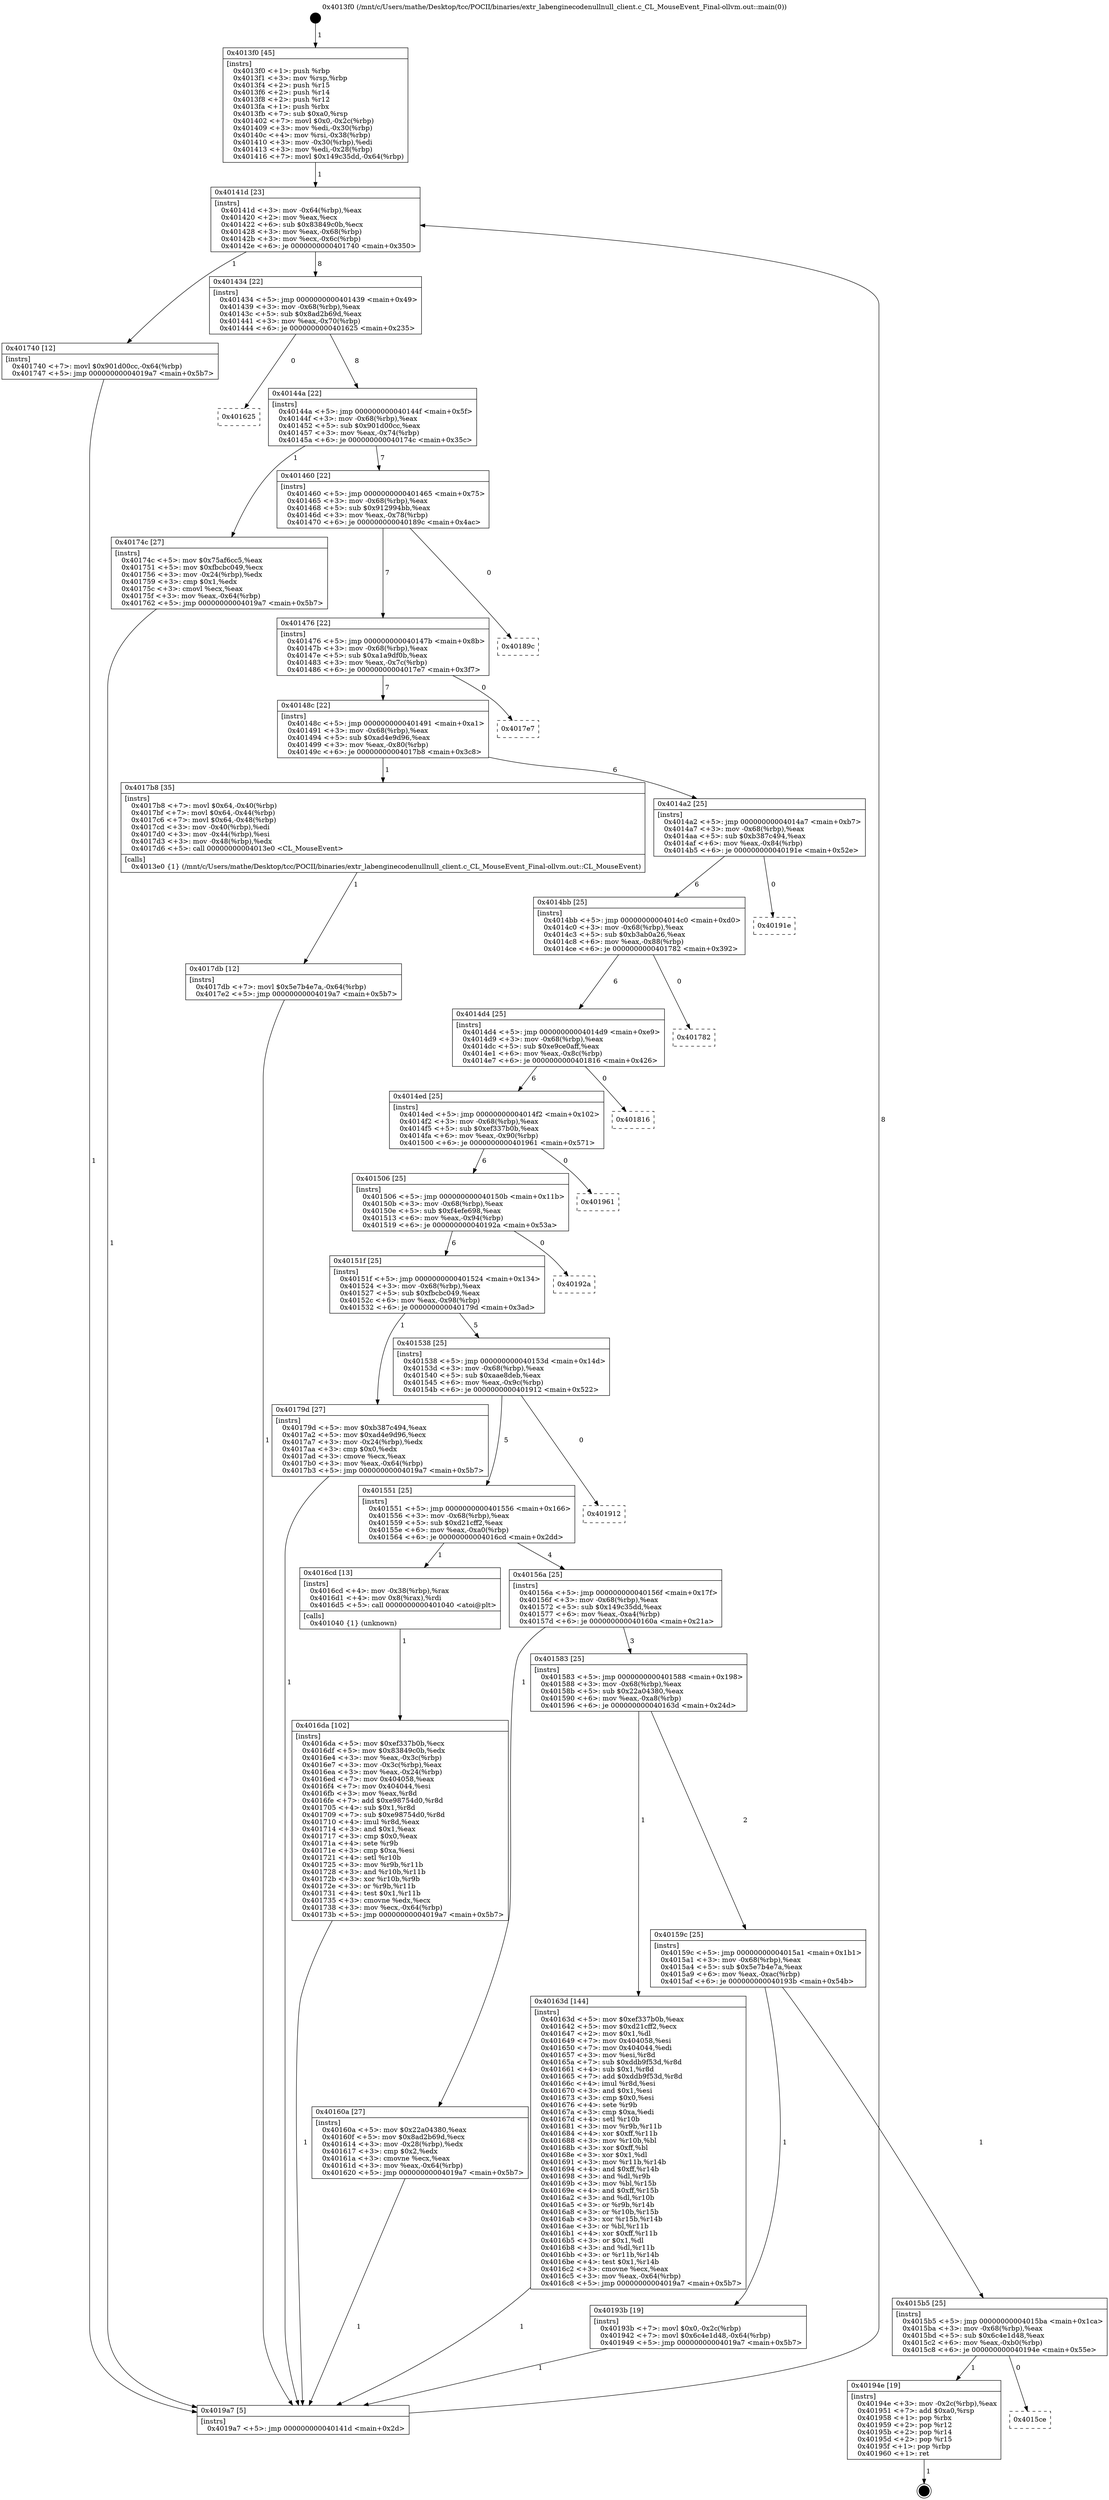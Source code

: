 digraph "0x4013f0" {
  label = "0x4013f0 (/mnt/c/Users/mathe/Desktop/tcc/POCII/binaries/extr_labenginecodenullnull_client.c_CL_MouseEvent_Final-ollvm.out::main(0))"
  labelloc = "t"
  node[shape=record]

  Entry [label="",width=0.3,height=0.3,shape=circle,fillcolor=black,style=filled]
  "0x40141d" [label="{
     0x40141d [23]\l
     | [instrs]\l
     &nbsp;&nbsp;0x40141d \<+3\>: mov -0x64(%rbp),%eax\l
     &nbsp;&nbsp;0x401420 \<+2\>: mov %eax,%ecx\l
     &nbsp;&nbsp;0x401422 \<+6\>: sub $0x83849c0b,%ecx\l
     &nbsp;&nbsp;0x401428 \<+3\>: mov %eax,-0x68(%rbp)\l
     &nbsp;&nbsp;0x40142b \<+3\>: mov %ecx,-0x6c(%rbp)\l
     &nbsp;&nbsp;0x40142e \<+6\>: je 0000000000401740 \<main+0x350\>\l
  }"]
  "0x401740" [label="{
     0x401740 [12]\l
     | [instrs]\l
     &nbsp;&nbsp;0x401740 \<+7\>: movl $0x901d00cc,-0x64(%rbp)\l
     &nbsp;&nbsp;0x401747 \<+5\>: jmp 00000000004019a7 \<main+0x5b7\>\l
  }"]
  "0x401434" [label="{
     0x401434 [22]\l
     | [instrs]\l
     &nbsp;&nbsp;0x401434 \<+5\>: jmp 0000000000401439 \<main+0x49\>\l
     &nbsp;&nbsp;0x401439 \<+3\>: mov -0x68(%rbp),%eax\l
     &nbsp;&nbsp;0x40143c \<+5\>: sub $0x8ad2b69d,%eax\l
     &nbsp;&nbsp;0x401441 \<+3\>: mov %eax,-0x70(%rbp)\l
     &nbsp;&nbsp;0x401444 \<+6\>: je 0000000000401625 \<main+0x235\>\l
  }"]
  Exit [label="",width=0.3,height=0.3,shape=circle,fillcolor=black,style=filled,peripheries=2]
  "0x401625" [label="{
     0x401625\l
  }", style=dashed]
  "0x40144a" [label="{
     0x40144a [22]\l
     | [instrs]\l
     &nbsp;&nbsp;0x40144a \<+5\>: jmp 000000000040144f \<main+0x5f\>\l
     &nbsp;&nbsp;0x40144f \<+3\>: mov -0x68(%rbp),%eax\l
     &nbsp;&nbsp;0x401452 \<+5\>: sub $0x901d00cc,%eax\l
     &nbsp;&nbsp;0x401457 \<+3\>: mov %eax,-0x74(%rbp)\l
     &nbsp;&nbsp;0x40145a \<+6\>: je 000000000040174c \<main+0x35c\>\l
  }"]
  "0x4015ce" [label="{
     0x4015ce\l
  }", style=dashed]
  "0x40174c" [label="{
     0x40174c [27]\l
     | [instrs]\l
     &nbsp;&nbsp;0x40174c \<+5\>: mov $0x75af6cc5,%eax\l
     &nbsp;&nbsp;0x401751 \<+5\>: mov $0xfbcbc049,%ecx\l
     &nbsp;&nbsp;0x401756 \<+3\>: mov -0x24(%rbp),%edx\l
     &nbsp;&nbsp;0x401759 \<+3\>: cmp $0x1,%edx\l
     &nbsp;&nbsp;0x40175c \<+3\>: cmovl %ecx,%eax\l
     &nbsp;&nbsp;0x40175f \<+3\>: mov %eax,-0x64(%rbp)\l
     &nbsp;&nbsp;0x401762 \<+5\>: jmp 00000000004019a7 \<main+0x5b7\>\l
  }"]
  "0x401460" [label="{
     0x401460 [22]\l
     | [instrs]\l
     &nbsp;&nbsp;0x401460 \<+5\>: jmp 0000000000401465 \<main+0x75\>\l
     &nbsp;&nbsp;0x401465 \<+3\>: mov -0x68(%rbp),%eax\l
     &nbsp;&nbsp;0x401468 \<+5\>: sub $0x912994bb,%eax\l
     &nbsp;&nbsp;0x40146d \<+3\>: mov %eax,-0x78(%rbp)\l
     &nbsp;&nbsp;0x401470 \<+6\>: je 000000000040189c \<main+0x4ac\>\l
  }"]
  "0x40194e" [label="{
     0x40194e [19]\l
     | [instrs]\l
     &nbsp;&nbsp;0x40194e \<+3\>: mov -0x2c(%rbp),%eax\l
     &nbsp;&nbsp;0x401951 \<+7\>: add $0xa0,%rsp\l
     &nbsp;&nbsp;0x401958 \<+1\>: pop %rbx\l
     &nbsp;&nbsp;0x401959 \<+2\>: pop %r12\l
     &nbsp;&nbsp;0x40195b \<+2\>: pop %r14\l
     &nbsp;&nbsp;0x40195d \<+2\>: pop %r15\l
     &nbsp;&nbsp;0x40195f \<+1\>: pop %rbp\l
     &nbsp;&nbsp;0x401960 \<+1\>: ret\l
  }"]
  "0x40189c" [label="{
     0x40189c\l
  }", style=dashed]
  "0x401476" [label="{
     0x401476 [22]\l
     | [instrs]\l
     &nbsp;&nbsp;0x401476 \<+5\>: jmp 000000000040147b \<main+0x8b\>\l
     &nbsp;&nbsp;0x40147b \<+3\>: mov -0x68(%rbp),%eax\l
     &nbsp;&nbsp;0x40147e \<+5\>: sub $0xa1a9df0b,%eax\l
     &nbsp;&nbsp;0x401483 \<+3\>: mov %eax,-0x7c(%rbp)\l
     &nbsp;&nbsp;0x401486 \<+6\>: je 00000000004017e7 \<main+0x3f7\>\l
  }"]
  "0x4015b5" [label="{
     0x4015b5 [25]\l
     | [instrs]\l
     &nbsp;&nbsp;0x4015b5 \<+5\>: jmp 00000000004015ba \<main+0x1ca\>\l
     &nbsp;&nbsp;0x4015ba \<+3\>: mov -0x68(%rbp),%eax\l
     &nbsp;&nbsp;0x4015bd \<+5\>: sub $0x6c4e1d48,%eax\l
     &nbsp;&nbsp;0x4015c2 \<+6\>: mov %eax,-0xb0(%rbp)\l
     &nbsp;&nbsp;0x4015c8 \<+6\>: je 000000000040194e \<main+0x55e\>\l
  }"]
  "0x4017e7" [label="{
     0x4017e7\l
  }", style=dashed]
  "0x40148c" [label="{
     0x40148c [22]\l
     | [instrs]\l
     &nbsp;&nbsp;0x40148c \<+5\>: jmp 0000000000401491 \<main+0xa1\>\l
     &nbsp;&nbsp;0x401491 \<+3\>: mov -0x68(%rbp),%eax\l
     &nbsp;&nbsp;0x401494 \<+5\>: sub $0xad4e9d96,%eax\l
     &nbsp;&nbsp;0x401499 \<+3\>: mov %eax,-0x80(%rbp)\l
     &nbsp;&nbsp;0x40149c \<+6\>: je 00000000004017b8 \<main+0x3c8\>\l
  }"]
  "0x40193b" [label="{
     0x40193b [19]\l
     | [instrs]\l
     &nbsp;&nbsp;0x40193b \<+7\>: movl $0x0,-0x2c(%rbp)\l
     &nbsp;&nbsp;0x401942 \<+7\>: movl $0x6c4e1d48,-0x64(%rbp)\l
     &nbsp;&nbsp;0x401949 \<+5\>: jmp 00000000004019a7 \<main+0x5b7\>\l
  }"]
  "0x4017b8" [label="{
     0x4017b8 [35]\l
     | [instrs]\l
     &nbsp;&nbsp;0x4017b8 \<+7\>: movl $0x64,-0x40(%rbp)\l
     &nbsp;&nbsp;0x4017bf \<+7\>: movl $0x64,-0x44(%rbp)\l
     &nbsp;&nbsp;0x4017c6 \<+7\>: movl $0x64,-0x48(%rbp)\l
     &nbsp;&nbsp;0x4017cd \<+3\>: mov -0x40(%rbp),%edi\l
     &nbsp;&nbsp;0x4017d0 \<+3\>: mov -0x44(%rbp),%esi\l
     &nbsp;&nbsp;0x4017d3 \<+3\>: mov -0x48(%rbp),%edx\l
     &nbsp;&nbsp;0x4017d6 \<+5\>: call 00000000004013e0 \<CL_MouseEvent\>\l
     | [calls]\l
     &nbsp;&nbsp;0x4013e0 \{1\} (/mnt/c/Users/mathe/Desktop/tcc/POCII/binaries/extr_labenginecodenullnull_client.c_CL_MouseEvent_Final-ollvm.out::CL_MouseEvent)\l
  }"]
  "0x4014a2" [label="{
     0x4014a2 [25]\l
     | [instrs]\l
     &nbsp;&nbsp;0x4014a2 \<+5\>: jmp 00000000004014a7 \<main+0xb7\>\l
     &nbsp;&nbsp;0x4014a7 \<+3\>: mov -0x68(%rbp),%eax\l
     &nbsp;&nbsp;0x4014aa \<+5\>: sub $0xb387c494,%eax\l
     &nbsp;&nbsp;0x4014af \<+6\>: mov %eax,-0x84(%rbp)\l
     &nbsp;&nbsp;0x4014b5 \<+6\>: je 000000000040191e \<main+0x52e\>\l
  }"]
  "0x4017db" [label="{
     0x4017db [12]\l
     | [instrs]\l
     &nbsp;&nbsp;0x4017db \<+7\>: movl $0x5e7b4e7a,-0x64(%rbp)\l
     &nbsp;&nbsp;0x4017e2 \<+5\>: jmp 00000000004019a7 \<main+0x5b7\>\l
  }"]
  "0x40191e" [label="{
     0x40191e\l
  }", style=dashed]
  "0x4014bb" [label="{
     0x4014bb [25]\l
     | [instrs]\l
     &nbsp;&nbsp;0x4014bb \<+5\>: jmp 00000000004014c0 \<main+0xd0\>\l
     &nbsp;&nbsp;0x4014c0 \<+3\>: mov -0x68(%rbp),%eax\l
     &nbsp;&nbsp;0x4014c3 \<+5\>: sub $0xb3ab0a26,%eax\l
     &nbsp;&nbsp;0x4014c8 \<+6\>: mov %eax,-0x88(%rbp)\l
     &nbsp;&nbsp;0x4014ce \<+6\>: je 0000000000401782 \<main+0x392\>\l
  }"]
  "0x4016da" [label="{
     0x4016da [102]\l
     | [instrs]\l
     &nbsp;&nbsp;0x4016da \<+5\>: mov $0xef337b0b,%ecx\l
     &nbsp;&nbsp;0x4016df \<+5\>: mov $0x83849c0b,%edx\l
     &nbsp;&nbsp;0x4016e4 \<+3\>: mov %eax,-0x3c(%rbp)\l
     &nbsp;&nbsp;0x4016e7 \<+3\>: mov -0x3c(%rbp),%eax\l
     &nbsp;&nbsp;0x4016ea \<+3\>: mov %eax,-0x24(%rbp)\l
     &nbsp;&nbsp;0x4016ed \<+7\>: mov 0x404058,%eax\l
     &nbsp;&nbsp;0x4016f4 \<+7\>: mov 0x404044,%esi\l
     &nbsp;&nbsp;0x4016fb \<+3\>: mov %eax,%r8d\l
     &nbsp;&nbsp;0x4016fe \<+7\>: add $0xe98754d0,%r8d\l
     &nbsp;&nbsp;0x401705 \<+4\>: sub $0x1,%r8d\l
     &nbsp;&nbsp;0x401709 \<+7\>: sub $0xe98754d0,%r8d\l
     &nbsp;&nbsp;0x401710 \<+4\>: imul %r8d,%eax\l
     &nbsp;&nbsp;0x401714 \<+3\>: and $0x1,%eax\l
     &nbsp;&nbsp;0x401717 \<+3\>: cmp $0x0,%eax\l
     &nbsp;&nbsp;0x40171a \<+4\>: sete %r9b\l
     &nbsp;&nbsp;0x40171e \<+3\>: cmp $0xa,%esi\l
     &nbsp;&nbsp;0x401721 \<+4\>: setl %r10b\l
     &nbsp;&nbsp;0x401725 \<+3\>: mov %r9b,%r11b\l
     &nbsp;&nbsp;0x401728 \<+3\>: and %r10b,%r11b\l
     &nbsp;&nbsp;0x40172b \<+3\>: xor %r10b,%r9b\l
     &nbsp;&nbsp;0x40172e \<+3\>: or %r9b,%r11b\l
     &nbsp;&nbsp;0x401731 \<+4\>: test $0x1,%r11b\l
     &nbsp;&nbsp;0x401735 \<+3\>: cmovne %edx,%ecx\l
     &nbsp;&nbsp;0x401738 \<+3\>: mov %ecx,-0x64(%rbp)\l
     &nbsp;&nbsp;0x40173b \<+5\>: jmp 00000000004019a7 \<main+0x5b7\>\l
  }"]
  "0x401782" [label="{
     0x401782\l
  }", style=dashed]
  "0x4014d4" [label="{
     0x4014d4 [25]\l
     | [instrs]\l
     &nbsp;&nbsp;0x4014d4 \<+5\>: jmp 00000000004014d9 \<main+0xe9\>\l
     &nbsp;&nbsp;0x4014d9 \<+3\>: mov -0x68(%rbp),%eax\l
     &nbsp;&nbsp;0x4014dc \<+5\>: sub $0xe9ce0aff,%eax\l
     &nbsp;&nbsp;0x4014e1 \<+6\>: mov %eax,-0x8c(%rbp)\l
     &nbsp;&nbsp;0x4014e7 \<+6\>: je 0000000000401816 \<main+0x426\>\l
  }"]
  "0x40159c" [label="{
     0x40159c [25]\l
     | [instrs]\l
     &nbsp;&nbsp;0x40159c \<+5\>: jmp 00000000004015a1 \<main+0x1b1\>\l
     &nbsp;&nbsp;0x4015a1 \<+3\>: mov -0x68(%rbp),%eax\l
     &nbsp;&nbsp;0x4015a4 \<+5\>: sub $0x5e7b4e7a,%eax\l
     &nbsp;&nbsp;0x4015a9 \<+6\>: mov %eax,-0xac(%rbp)\l
     &nbsp;&nbsp;0x4015af \<+6\>: je 000000000040193b \<main+0x54b\>\l
  }"]
  "0x401816" [label="{
     0x401816\l
  }", style=dashed]
  "0x4014ed" [label="{
     0x4014ed [25]\l
     | [instrs]\l
     &nbsp;&nbsp;0x4014ed \<+5\>: jmp 00000000004014f2 \<main+0x102\>\l
     &nbsp;&nbsp;0x4014f2 \<+3\>: mov -0x68(%rbp),%eax\l
     &nbsp;&nbsp;0x4014f5 \<+5\>: sub $0xef337b0b,%eax\l
     &nbsp;&nbsp;0x4014fa \<+6\>: mov %eax,-0x90(%rbp)\l
     &nbsp;&nbsp;0x401500 \<+6\>: je 0000000000401961 \<main+0x571\>\l
  }"]
  "0x40163d" [label="{
     0x40163d [144]\l
     | [instrs]\l
     &nbsp;&nbsp;0x40163d \<+5\>: mov $0xef337b0b,%eax\l
     &nbsp;&nbsp;0x401642 \<+5\>: mov $0xd21cff2,%ecx\l
     &nbsp;&nbsp;0x401647 \<+2\>: mov $0x1,%dl\l
     &nbsp;&nbsp;0x401649 \<+7\>: mov 0x404058,%esi\l
     &nbsp;&nbsp;0x401650 \<+7\>: mov 0x404044,%edi\l
     &nbsp;&nbsp;0x401657 \<+3\>: mov %esi,%r8d\l
     &nbsp;&nbsp;0x40165a \<+7\>: sub $0xddb9f53d,%r8d\l
     &nbsp;&nbsp;0x401661 \<+4\>: sub $0x1,%r8d\l
     &nbsp;&nbsp;0x401665 \<+7\>: add $0xddb9f53d,%r8d\l
     &nbsp;&nbsp;0x40166c \<+4\>: imul %r8d,%esi\l
     &nbsp;&nbsp;0x401670 \<+3\>: and $0x1,%esi\l
     &nbsp;&nbsp;0x401673 \<+3\>: cmp $0x0,%esi\l
     &nbsp;&nbsp;0x401676 \<+4\>: sete %r9b\l
     &nbsp;&nbsp;0x40167a \<+3\>: cmp $0xa,%edi\l
     &nbsp;&nbsp;0x40167d \<+4\>: setl %r10b\l
     &nbsp;&nbsp;0x401681 \<+3\>: mov %r9b,%r11b\l
     &nbsp;&nbsp;0x401684 \<+4\>: xor $0xff,%r11b\l
     &nbsp;&nbsp;0x401688 \<+3\>: mov %r10b,%bl\l
     &nbsp;&nbsp;0x40168b \<+3\>: xor $0xff,%bl\l
     &nbsp;&nbsp;0x40168e \<+3\>: xor $0x1,%dl\l
     &nbsp;&nbsp;0x401691 \<+3\>: mov %r11b,%r14b\l
     &nbsp;&nbsp;0x401694 \<+4\>: and $0xff,%r14b\l
     &nbsp;&nbsp;0x401698 \<+3\>: and %dl,%r9b\l
     &nbsp;&nbsp;0x40169b \<+3\>: mov %bl,%r15b\l
     &nbsp;&nbsp;0x40169e \<+4\>: and $0xff,%r15b\l
     &nbsp;&nbsp;0x4016a2 \<+3\>: and %dl,%r10b\l
     &nbsp;&nbsp;0x4016a5 \<+3\>: or %r9b,%r14b\l
     &nbsp;&nbsp;0x4016a8 \<+3\>: or %r10b,%r15b\l
     &nbsp;&nbsp;0x4016ab \<+3\>: xor %r15b,%r14b\l
     &nbsp;&nbsp;0x4016ae \<+3\>: or %bl,%r11b\l
     &nbsp;&nbsp;0x4016b1 \<+4\>: xor $0xff,%r11b\l
     &nbsp;&nbsp;0x4016b5 \<+3\>: or $0x1,%dl\l
     &nbsp;&nbsp;0x4016b8 \<+3\>: and %dl,%r11b\l
     &nbsp;&nbsp;0x4016bb \<+3\>: or %r11b,%r14b\l
     &nbsp;&nbsp;0x4016be \<+4\>: test $0x1,%r14b\l
     &nbsp;&nbsp;0x4016c2 \<+3\>: cmovne %ecx,%eax\l
     &nbsp;&nbsp;0x4016c5 \<+3\>: mov %eax,-0x64(%rbp)\l
     &nbsp;&nbsp;0x4016c8 \<+5\>: jmp 00000000004019a7 \<main+0x5b7\>\l
  }"]
  "0x401961" [label="{
     0x401961\l
  }", style=dashed]
  "0x401506" [label="{
     0x401506 [25]\l
     | [instrs]\l
     &nbsp;&nbsp;0x401506 \<+5\>: jmp 000000000040150b \<main+0x11b\>\l
     &nbsp;&nbsp;0x40150b \<+3\>: mov -0x68(%rbp),%eax\l
     &nbsp;&nbsp;0x40150e \<+5\>: sub $0xf4efe698,%eax\l
     &nbsp;&nbsp;0x401513 \<+6\>: mov %eax,-0x94(%rbp)\l
     &nbsp;&nbsp;0x401519 \<+6\>: je 000000000040192a \<main+0x53a\>\l
  }"]
  "0x4013f0" [label="{
     0x4013f0 [45]\l
     | [instrs]\l
     &nbsp;&nbsp;0x4013f0 \<+1\>: push %rbp\l
     &nbsp;&nbsp;0x4013f1 \<+3\>: mov %rsp,%rbp\l
     &nbsp;&nbsp;0x4013f4 \<+2\>: push %r15\l
     &nbsp;&nbsp;0x4013f6 \<+2\>: push %r14\l
     &nbsp;&nbsp;0x4013f8 \<+2\>: push %r12\l
     &nbsp;&nbsp;0x4013fa \<+1\>: push %rbx\l
     &nbsp;&nbsp;0x4013fb \<+7\>: sub $0xa0,%rsp\l
     &nbsp;&nbsp;0x401402 \<+7\>: movl $0x0,-0x2c(%rbp)\l
     &nbsp;&nbsp;0x401409 \<+3\>: mov %edi,-0x30(%rbp)\l
     &nbsp;&nbsp;0x40140c \<+4\>: mov %rsi,-0x38(%rbp)\l
     &nbsp;&nbsp;0x401410 \<+3\>: mov -0x30(%rbp),%edi\l
     &nbsp;&nbsp;0x401413 \<+3\>: mov %edi,-0x28(%rbp)\l
     &nbsp;&nbsp;0x401416 \<+7\>: movl $0x149c35dd,-0x64(%rbp)\l
  }"]
  "0x40192a" [label="{
     0x40192a\l
  }", style=dashed]
  "0x40151f" [label="{
     0x40151f [25]\l
     | [instrs]\l
     &nbsp;&nbsp;0x40151f \<+5\>: jmp 0000000000401524 \<main+0x134\>\l
     &nbsp;&nbsp;0x401524 \<+3\>: mov -0x68(%rbp),%eax\l
     &nbsp;&nbsp;0x401527 \<+5\>: sub $0xfbcbc049,%eax\l
     &nbsp;&nbsp;0x40152c \<+6\>: mov %eax,-0x98(%rbp)\l
     &nbsp;&nbsp;0x401532 \<+6\>: je 000000000040179d \<main+0x3ad\>\l
  }"]
  "0x4019a7" [label="{
     0x4019a7 [5]\l
     | [instrs]\l
     &nbsp;&nbsp;0x4019a7 \<+5\>: jmp 000000000040141d \<main+0x2d\>\l
  }"]
  "0x40179d" [label="{
     0x40179d [27]\l
     | [instrs]\l
     &nbsp;&nbsp;0x40179d \<+5\>: mov $0xb387c494,%eax\l
     &nbsp;&nbsp;0x4017a2 \<+5\>: mov $0xad4e9d96,%ecx\l
     &nbsp;&nbsp;0x4017a7 \<+3\>: mov -0x24(%rbp),%edx\l
     &nbsp;&nbsp;0x4017aa \<+3\>: cmp $0x0,%edx\l
     &nbsp;&nbsp;0x4017ad \<+3\>: cmove %ecx,%eax\l
     &nbsp;&nbsp;0x4017b0 \<+3\>: mov %eax,-0x64(%rbp)\l
     &nbsp;&nbsp;0x4017b3 \<+5\>: jmp 00000000004019a7 \<main+0x5b7\>\l
  }"]
  "0x401538" [label="{
     0x401538 [25]\l
     | [instrs]\l
     &nbsp;&nbsp;0x401538 \<+5\>: jmp 000000000040153d \<main+0x14d\>\l
     &nbsp;&nbsp;0x40153d \<+3\>: mov -0x68(%rbp),%eax\l
     &nbsp;&nbsp;0x401540 \<+5\>: sub $0xaae8deb,%eax\l
     &nbsp;&nbsp;0x401545 \<+6\>: mov %eax,-0x9c(%rbp)\l
     &nbsp;&nbsp;0x40154b \<+6\>: je 0000000000401912 \<main+0x522\>\l
  }"]
  "0x401583" [label="{
     0x401583 [25]\l
     | [instrs]\l
     &nbsp;&nbsp;0x401583 \<+5\>: jmp 0000000000401588 \<main+0x198\>\l
     &nbsp;&nbsp;0x401588 \<+3\>: mov -0x68(%rbp),%eax\l
     &nbsp;&nbsp;0x40158b \<+5\>: sub $0x22a04380,%eax\l
     &nbsp;&nbsp;0x401590 \<+6\>: mov %eax,-0xa8(%rbp)\l
     &nbsp;&nbsp;0x401596 \<+6\>: je 000000000040163d \<main+0x24d\>\l
  }"]
  "0x401912" [label="{
     0x401912\l
  }", style=dashed]
  "0x401551" [label="{
     0x401551 [25]\l
     | [instrs]\l
     &nbsp;&nbsp;0x401551 \<+5\>: jmp 0000000000401556 \<main+0x166\>\l
     &nbsp;&nbsp;0x401556 \<+3\>: mov -0x68(%rbp),%eax\l
     &nbsp;&nbsp;0x401559 \<+5\>: sub $0xd21cff2,%eax\l
     &nbsp;&nbsp;0x40155e \<+6\>: mov %eax,-0xa0(%rbp)\l
     &nbsp;&nbsp;0x401564 \<+6\>: je 00000000004016cd \<main+0x2dd\>\l
  }"]
  "0x40160a" [label="{
     0x40160a [27]\l
     | [instrs]\l
     &nbsp;&nbsp;0x40160a \<+5\>: mov $0x22a04380,%eax\l
     &nbsp;&nbsp;0x40160f \<+5\>: mov $0x8ad2b69d,%ecx\l
     &nbsp;&nbsp;0x401614 \<+3\>: mov -0x28(%rbp),%edx\l
     &nbsp;&nbsp;0x401617 \<+3\>: cmp $0x2,%edx\l
     &nbsp;&nbsp;0x40161a \<+3\>: cmovne %ecx,%eax\l
     &nbsp;&nbsp;0x40161d \<+3\>: mov %eax,-0x64(%rbp)\l
     &nbsp;&nbsp;0x401620 \<+5\>: jmp 00000000004019a7 \<main+0x5b7\>\l
  }"]
  "0x4016cd" [label="{
     0x4016cd [13]\l
     | [instrs]\l
     &nbsp;&nbsp;0x4016cd \<+4\>: mov -0x38(%rbp),%rax\l
     &nbsp;&nbsp;0x4016d1 \<+4\>: mov 0x8(%rax),%rdi\l
     &nbsp;&nbsp;0x4016d5 \<+5\>: call 0000000000401040 \<atoi@plt\>\l
     | [calls]\l
     &nbsp;&nbsp;0x401040 \{1\} (unknown)\l
  }"]
  "0x40156a" [label="{
     0x40156a [25]\l
     | [instrs]\l
     &nbsp;&nbsp;0x40156a \<+5\>: jmp 000000000040156f \<main+0x17f\>\l
     &nbsp;&nbsp;0x40156f \<+3\>: mov -0x68(%rbp),%eax\l
     &nbsp;&nbsp;0x401572 \<+5\>: sub $0x149c35dd,%eax\l
     &nbsp;&nbsp;0x401577 \<+6\>: mov %eax,-0xa4(%rbp)\l
     &nbsp;&nbsp;0x40157d \<+6\>: je 000000000040160a \<main+0x21a\>\l
  }"]
  Entry -> "0x4013f0" [label=" 1"]
  "0x40141d" -> "0x401740" [label=" 1"]
  "0x40141d" -> "0x401434" [label=" 8"]
  "0x40194e" -> Exit [label=" 1"]
  "0x401434" -> "0x401625" [label=" 0"]
  "0x401434" -> "0x40144a" [label=" 8"]
  "0x4015b5" -> "0x4015ce" [label=" 0"]
  "0x40144a" -> "0x40174c" [label=" 1"]
  "0x40144a" -> "0x401460" [label=" 7"]
  "0x4015b5" -> "0x40194e" [label=" 1"]
  "0x401460" -> "0x40189c" [label=" 0"]
  "0x401460" -> "0x401476" [label=" 7"]
  "0x40193b" -> "0x4019a7" [label=" 1"]
  "0x401476" -> "0x4017e7" [label=" 0"]
  "0x401476" -> "0x40148c" [label=" 7"]
  "0x40159c" -> "0x4015b5" [label=" 1"]
  "0x40148c" -> "0x4017b8" [label=" 1"]
  "0x40148c" -> "0x4014a2" [label=" 6"]
  "0x40159c" -> "0x40193b" [label=" 1"]
  "0x4014a2" -> "0x40191e" [label=" 0"]
  "0x4014a2" -> "0x4014bb" [label=" 6"]
  "0x4017db" -> "0x4019a7" [label=" 1"]
  "0x4014bb" -> "0x401782" [label=" 0"]
  "0x4014bb" -> "0x4014d4" [label=" 6"]
  "0x4017b8" -> "0x4017db" [label=" 1"]
  "0x4014d4" -> "0x401816" [label=" 0"]
  "0x4014d4" -> "0x4014ed" [label=" 6"]
  "0x40179d" -> "0x4019a7" [label=" 1"]
  "0x4014ed" -> "0x401961" [label=" 0"]
  "0x4014ed" -> "0x401506" [label=" 6"]
  "0x40174c" -> "0x4019a7" [label=" 1"]
  "0x401506" -> "0x40192a" [label=" 0"]
  "0x401506" -> "0x40151f" [label=" 6"]
  "0x4016da" -> "0x4019a7" [label=" 1"]
  "0x40151f" -> "0x40179d" [label=" 1"]
  "0x40151f" -> "0x401538" [label=" 5"]
  "0x4016cd" -> "0x4016da" [label=" 1"]
  "0x401538" -> "0x401912" [label=" 0"]
  "0x401538" -> "0x401551" [label=" 5"]
  "0x40163d" -> "0x4019a7" [label=" 1"]
  "0x401551" -> "0x4016cd" [label=" 1"]
  "0x401551" -> "0x40156a" [label=" 4"]
  "0x401583" -> "0x40159c" [label=" 2"]
  "0x40156a" -> "0x40160a" [label=" 1"]
  "0x40156a" -> "0x401583" [label=" 3"]
  "0x40160a" -> "0x4019a7" [label=" 1"]
  "0x4013f0" -> "0x40141d" [label=" 1"]
  "0x4019a7" -> "0x40141d" [label=" 8"]
  "0x401740" -> "0x4019a7" [label=" 1"]
  "0x401583" -> "0x40163d" [label=" 1"]
}
